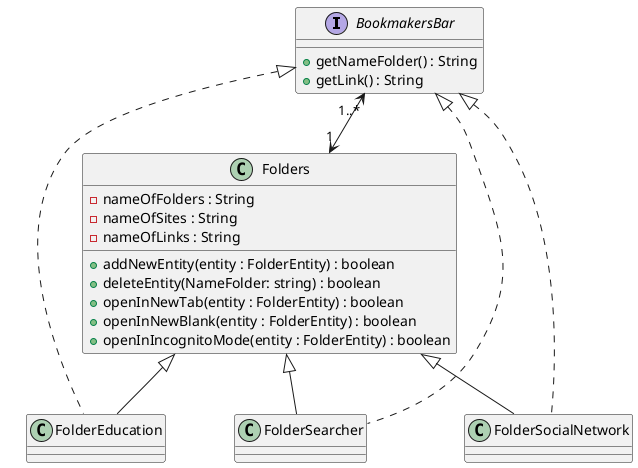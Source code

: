 @startuml
'https://plantuml.com/class-diagram

interface BookmakersBar {
+getNameFolder() : String
+getLink() : String
}
class FolderEducation {

}
class FolderSearcher{

}
class FolderSocialNetwork {

}

class Folders {

-nameOfFolders : String
-nameOfSites : String
-nameOfLinks : String
+addNewEntity(entity : FolderEntity) : boolean
+deleteEntity(NameFolder: string) : boolean
+openInNewTab(entity : FolderEntity) : boolean
+openInNewBlank(entity : FolderEntity) : boolean
+openInIncognitoMode(entity : FolderEntity) : boolean
}

BookmakersBar"1..*"  <--> "1" Folders
Folders <|-- FolderSearcher
Folders <|-- FolderSocialNetwork
Folders <|-- FolderEducation
BookmakersBar <|.. FolderSearcher
BookmakersBar <|.. FolderSocialNetwork
BookmakersBar <|.. FolderEducation

@enduml